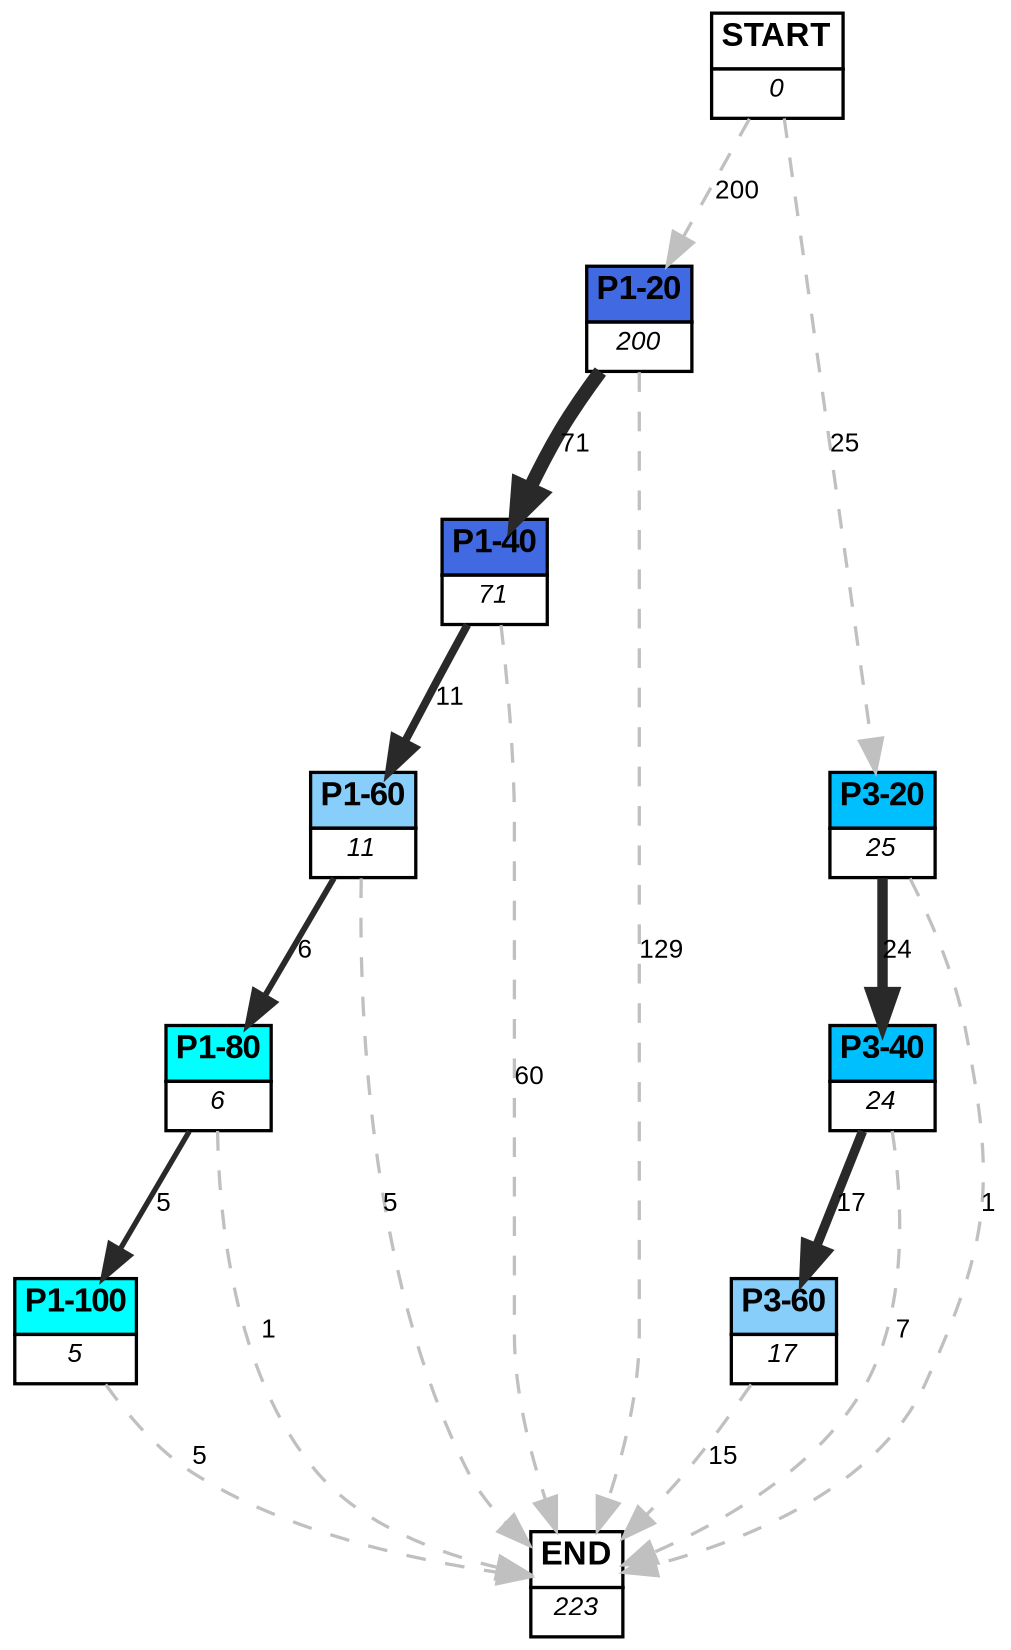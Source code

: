 digraph graphname {
	dpi = 150
	size="16,11!";
	margin = 0;
"P1-20" [shape=plain, label=<<table border="0" cellborder="1" cellspacing="0"><tr><td bgcolor="royalblue"><FONT face="Arial" POINT-SIZE="10"><b>P1-20</b></FONT></td></tr><tr><td bgcolor="white"><FONT face="Arial" POINT-SIZE="8"><i>200</i></FONT></td></tr></table>>]
"P3-20" [shape=plain, label=<<table border="0" cellborder="1" cellspacing="0"><tr><td bgcolor="deepskyblue"><FONT face="Arial" POINT-SIZE="10"><b>P3-20</b></FONT></td></tr><tr><td bgcolor="white"><FONT face="Arial" POINT-SIZE="8"><i>25</i></FONT></td></tr></table>>]
"P1-40" [shape=plain, label=<<table border="0" cellborder="1" cellspacing="0"><tr><td bgcolor="royalblue"><FONT face="Arial" POINT-SIZE="10"><b>P1-40</b></FONT></td></tr><tr><td bgcolor="white"><FONT face="Arial" POINT-SIZE="8"><i>71</i></FONT></td></tr></table>>]
"P1-60" [shape=plain, label=<<table border="0" cellborder="1" cellspacing="0"><tr><td bgcolor="lightskyblue"><FONT face="Arial" POINT-SIZE="10"><b>P1-60</b></FONT></td></tr><tr><td bgcolor="white"><FONT face="Arial" POINT-SIZE="8"><i>11</i></FONT></td></tr></table>>]
"P1-80" [shape=plain, label=<<table border="0" cellborder="1" cellspacing="0"><tr><td bgcolor="aqua"><FONT face="Arial" POINT-SIZE="10"><b>P1-80</b></FONT></td></tr><tr><td bgcolor="white"><FONT face="Arial" POINT-SIZE="8"><i>6</i></FONT></td></tr></table>>]
"P1-100" [shape=plain, label=<<table border="0" cellborder="1" cellspacing="0"><tr><td bgcolor="aqua"><FONT face="Arial" POINT-SIZE="10"><b>P1-100</b></FONT></td></tr><tr><td bgcolor="white"><FONT face="Arial" POINT-SIZE="8"><i>5</i></FONT></td></tr></table>>]
"P3-40" [shape=plain, label=<<table border="0" cellborder="1" cellspacing="0"><tr><td bgcolor="deepskyblue"><FONT face="Arial" POINT-SIZE="10"><b>P3-40</b></FONT></td></tr><tr><td bgcolor="white"><FONT face="Arial" POINT-SIZE="8"><i>24</i></FONT></td></tr></table>>]
"P3-60" [shape=plain, label=<<table border="0" cellborder="1" cellspacing="0"><tr><td bgcolor="lightskyblue"><FONT face="Arial" POINT-SIZE="10"><b>P3-60</b></FONT></td></tr><tr><td bgcolor="white"><FONT face="Arial" POINT-SIZE="8"><i>17</i></FONT></td></tr></table>>]
"START" [shape=plain, label=<<table border="0" cellborder="1" cellspacing="0"><tr><td bgcolor="white"><FONT face="Arial" POINT-SIZE="10"><b>START</b></FONT></td></tr><tr><td bgcolor="white"><FONT face="Arial" POINT-SIZE="8"><i>0</i></FONT></td></tr></table>>]
"END" [shape=plain, label=<<table border="0" cellborder="1" cellspacing="0"><tr><td bgcolor="white"><FONT face="Arial" POINT-SIZE="10"><b>END</b></FONT></td></tr><tr><td bgcolor="white"><FONT face="Arial" POINT-SIZE="8"><i>223</i></FONT></td></tr></table>>]
"P1-20" -> "P1-40" [ color=grey16 penwidth = "4.2626798770413155"label ="71" labelfloat=false fontname="Arial" fontsize=8]
"P1-20" -> "END" [ style = dashed color=grey label ="129" labelfloat=false fontname="Arial" fontsize=8]
"P3-20" -> "P3-40" [ color=grey16 penwidth = "3.1780538303479458"label ="24" labelfloat=false fontname="Arial" fontsize=8]
"P3-20" -> "END" [ style = dashed color=grey label ="1" labelfloat=false fontname="Arial" fontsize=8]
"P1-40" -> "P1-60" [ color=grey16 penwidth = "2.3978952727983707"label ="11" labelfloat=false fontname="Arial" fontsize=8]
"P1-40" -> "END" [ style = dashed color=grey label ="60" labelfloat=false fontname="Arial" fontsize=8]
"P1-60" -> "P1-80" [ color=grey16 penwidth = "1.791759469228055"label ="6" labelfloat=false fontname="Arial" fontsize=8]
"P1-60" -> "END" [ style = dashed color=grey label ="5" labelfloat=false fontname="Arial" fontsize=8]
"P1-80" -> "P1-100" [ color=grey16 penwidth = "1.6094379124341003"label ="5" labelfloat=false fontname="Arial" fontsize=8]
"P1-80" -> "END" [ style = dashed color=grey label ="1" labelfloat=false fontname="Arial" fontsize=8]
"P1-100" -> "END" [ style = dashed color=grey label ="5" labelfloat=false fontname="Arial" fontsize=8]
"P3-40" -> "P3-60" [ color=grey16 penwidth = "2.833213344056216"label ="17" labelfloat=false fontname="Arial" fontsize=8]
"P3-40" -> "END" [ style = dashed color=grey label ="7" labelfloat=false fontname="Arial" fontsize=8]
"P3-60" -> "END" [ style = dashed color=grey label ="15" labelfloat=false fontname="Arial" fontsize=8]
"START" -> "P1-20" [ style = dashed color=grey label ="200" labelfloat=false fontname="Arial" fontsize=8]
"START" -> "P3-20" [ style = dashed color=grey label ="25" labelfloat=false fontname="Arial" fontsize=8]
}